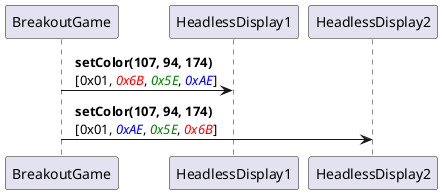 @startuml
BreakoutGame -> HeadlessDisplay1: <b>  setColor(107, 94, 174)</b>\n  [0x01, <font color="red"><i>0x6B</i></font>, <font color="green"><i>0x5E</i></font>, <font color="blue"><i>0xAE</i></font>]
BreakoutGame -> HeadlessDisplay2: <b>  setColor(107, 94, 174)</b>\n  [0x01, <font color="blue"><i>0xAE</i></font>, <font color="green"><i>0x5E</i></font>, <font color="red"><i>0x6B</i></font>]
@enduml